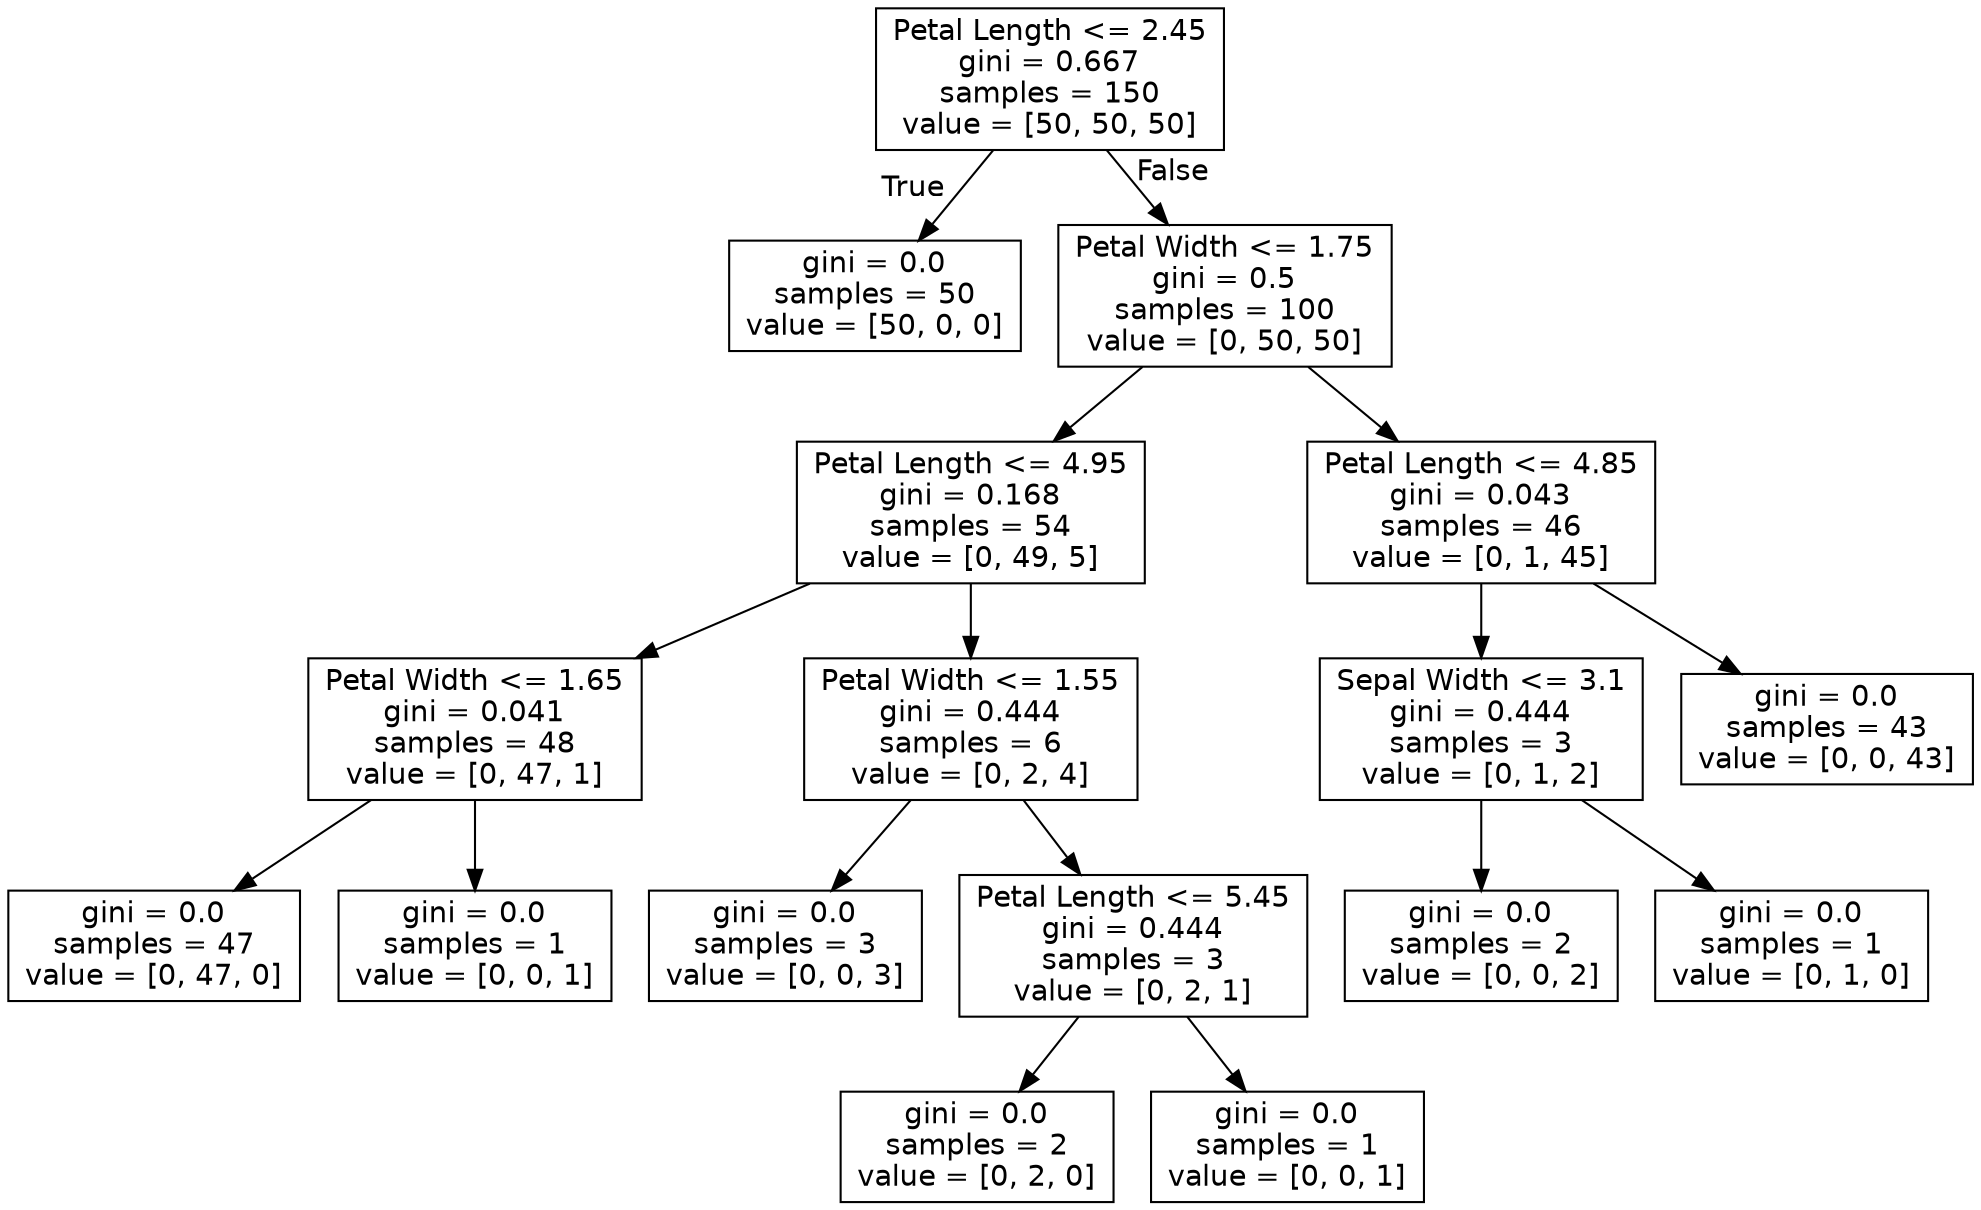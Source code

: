 digraph Tree {
node [shape=box, fontname="helvetica"] ;
edge [fontname="helvetica"] ;
0 [label="Petal Length <= 2.45\ngini = 0.667\nsamples = 150\nvalue = [50, 50, 50]"] ;
1 [label="gini = 0.0\nsamples = 50\nvalue = [50, 0, 0]"] ;
0 -> 1 [labeldistance=2.5, labelangle=45, headlabel="True"] ;
2 [label="Petal Width <= 1.75\ngini = 0.5\nsamples = 100\nvalue = [0, 50, 50]"] ;
0 -> 2 [labeldistance=2.5, labelangle=-45, headlabel="False"] ;
3 [label="Petal Length <= 4.95\ngini = 0.168\nsamples = 54\nvalue = [0, 49, 5]"] ;
2 -> 3 ;
4 [label="Petal Width <= 1.65\ngini = 0.041\nsamples = 48\nvalue = [0, 47, 1]"] ;
3 -> 4 ;
5 [label="gini = 0.0\nsamples = 47\nvalue = [0, 47, 0]"] ;
4 -> 5 ;
6 [label="gini = 0.0\nsamples = 1\nvalue = [0, 0, 1]"] ;
4 -> 6 ;
7 [label="Petal Width <= 1.55\ngini = 0.444\nsamples = 6\nvalue = [0, 2, 4]"] ;
3 -> 7 ;
8 [label="gini = 0.0\nsamples = 3\nvalue = [0, 0, 3]"] ;
7 -> 8 ;
9 [label="Petal Length <= 5.45\ngini = 0.444\nsamples = 3\nvalue = [0, 2, 1]"] ;
7 -> 9 ;
10 [label="gini = 0.0\nsamples = 2\nvalue = [0, 2, 0]"] ;
9 -> 10 ;
11 [label="gini = 0.0\nsamples = 1\nvalue = [0, 0, 1]"] ;
9 -> 11 ;
12 [label="Petal Length <= 4.85\ngini = 0.043\nsamples = 46\nvalue = [0, 1, 45]"] ;
2 -> 12 ;
13 [label="Sepal Width <= 3.1\ngini = 0.444\nsamples = 3\nvalue = [0, 1, 2]"] ;
12 -> 13 ;
14 [label="gini = 0.0\nsamples = 2\nvalue = [0, 0, 2]"] ;
13 -> 14 ;
15 [label="gini = 0.0\nsamples = 1\nvalue = [0, 1, 0]"] ;
13 -> 15 ;
16 [label="gini = 0.0\nsamples = 43\nvalue = [0, 0, 43]"] ;
12 -> 16 ;
}